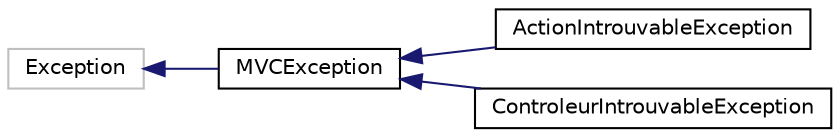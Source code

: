 digraph "Graphical Class Hierarchy"
{
  edge [fontname="Helvetica",fontsize="10",labelfontname="Helvetica",labelfontsize="10"];
  node [fontname="Helvetica",fontsize="10",shape=record];
  rankdir="LR";
  Node1 [label="Exception",height=0.2,width=0.4,color="grey75", fillcolor="white", style="filled"];
  Node1 -> Node2 [dir="back",color="midnightblue",fontsize="10",style="solid",fontname="Helvetica"];
  Node2 [label="MVCException",height=0.2,width=0.4,color="black", fillcolor="white", style="filled",URL="$class_m_v_c_exception.html"];
  Node2 -> Node3 [dir="back",color="midnightblue",fontsize="10",style="solid",fontname="Helvetica"];
  Node3 [label="ActionIntrouvableException",height=0.2,width=0.4,color="black", fillcolor="white", style="filled",URL="$class_action_introuvable_exception.html"];
  Node2 -> Node4 [dir="back",color="midnightblue",fontsize="10",style="solid",fontname="Helvetica"];
  Node4 [label="ControleurIntrouvableException",height=0.2,width=0.4,color="black", fillcolor="white", style="filled",URL="$class_controleur_introuvable_exception.html"];
}
